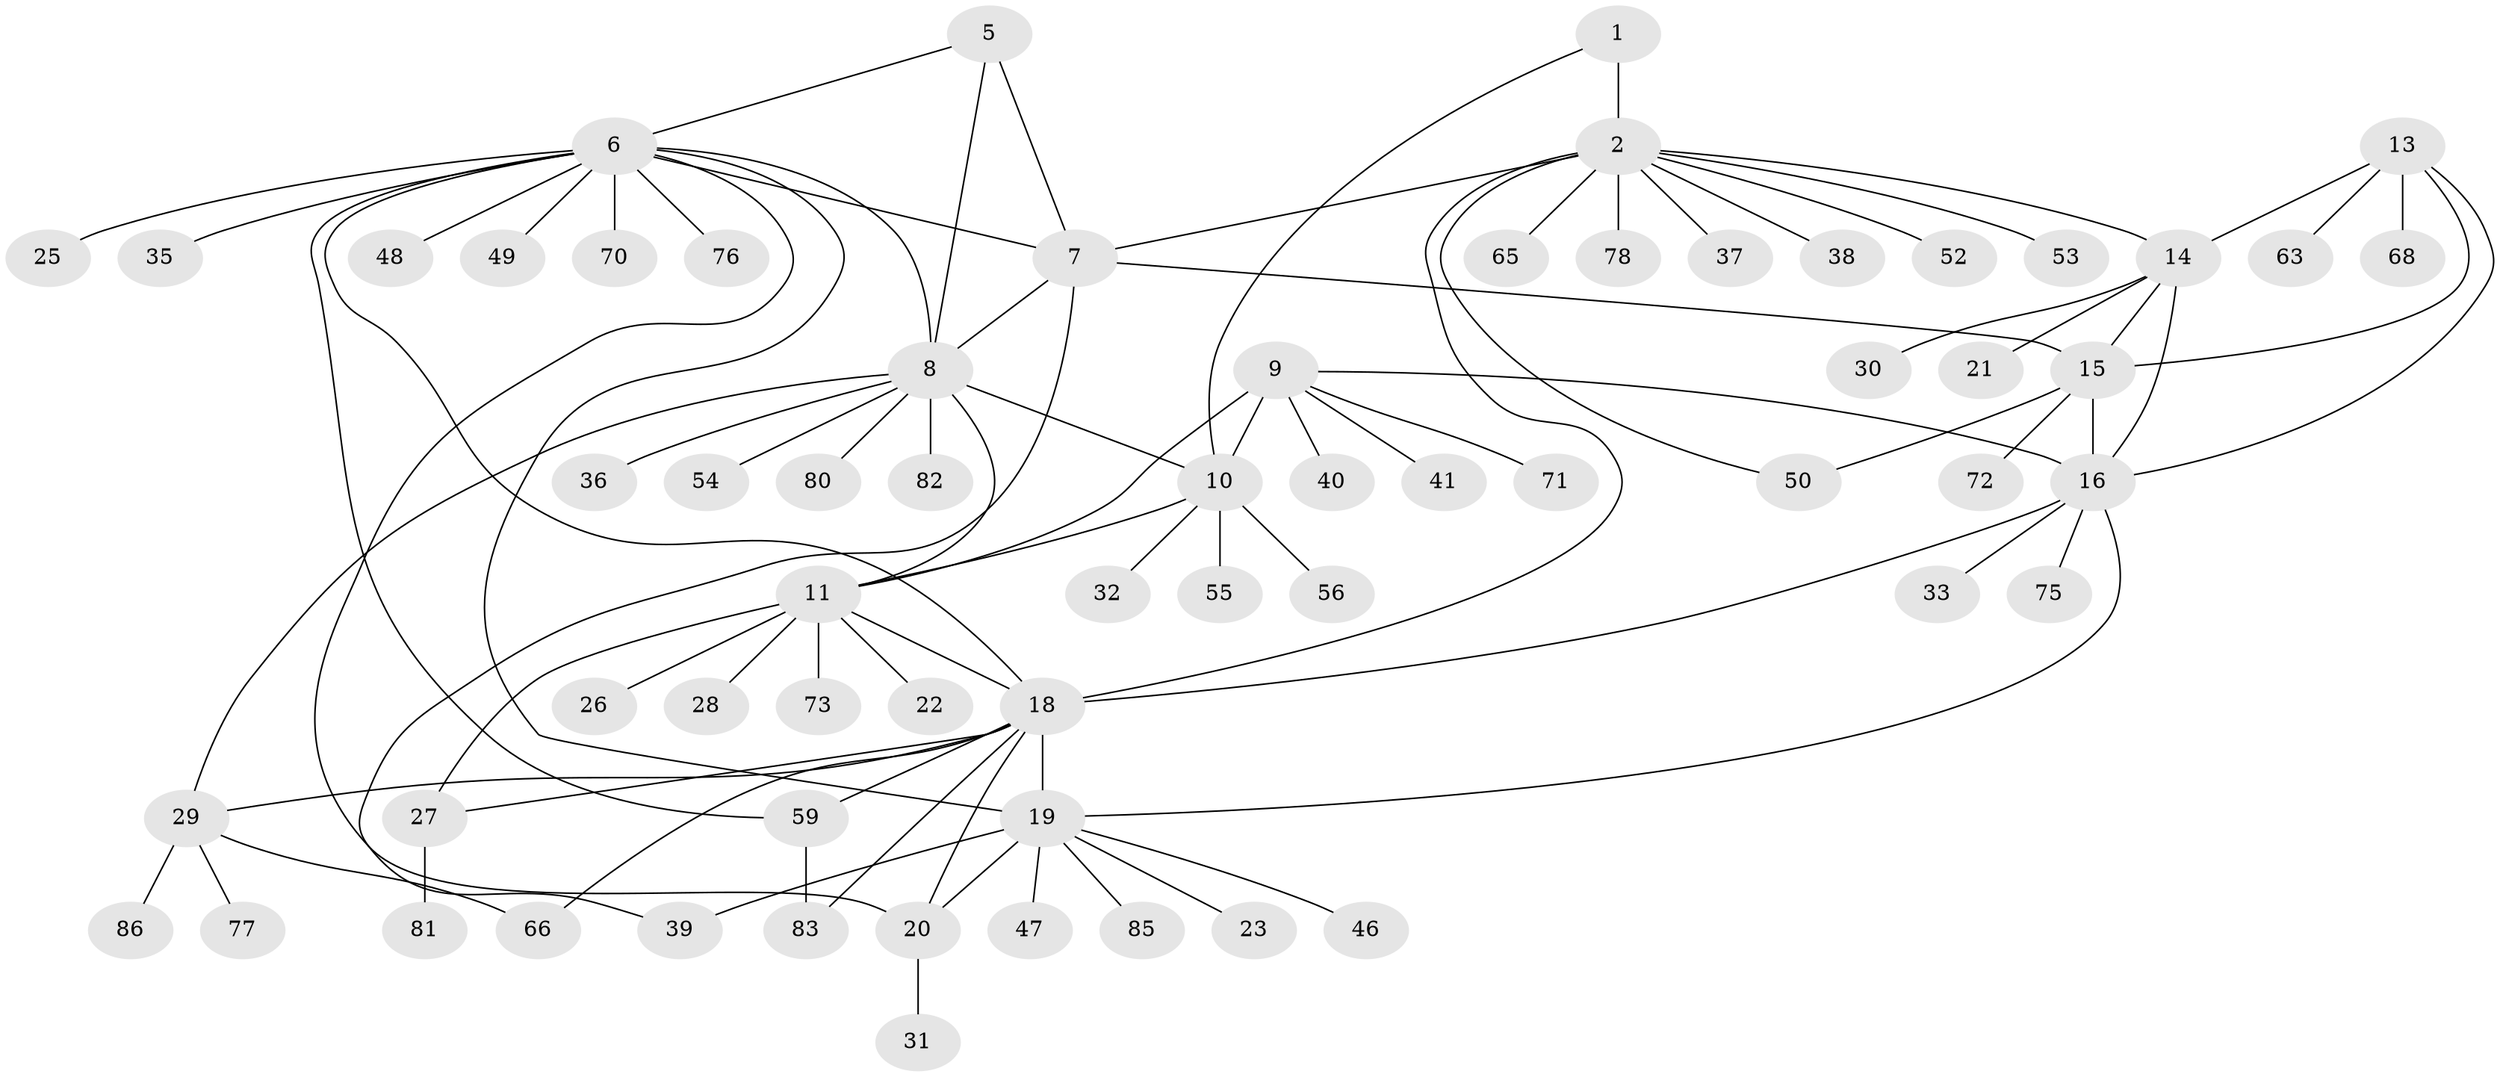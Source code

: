 // original degree distribution, {4: 0.011627906976744186, 9: 0.023255813953488372, 7: 0.03488372093023256, 3: 0.08139534883720931, 6: 0.03488372093023256, 10: 0.03488372093023256, 11: 0.011627906976744186, 5: 0.03488372093023256, 8: 0.023255813953488372, 1: 0.5348837209302325, 2: 0.1744186046511628}
// Generated by graph-tools (version 1.1) at 2025/11/02/27/25 16:11:36]
// undirected, 64 vertices, 88 edges
graph export_dot {
graph [start="1"]
  node [color=gray90,style=filled];
  1 [super="+4"];
  2 [super="+3"];
  5;
  6 [super="+17"];
  7;
  8 [super="+84"];
  9 [super="+12"];
  10 [super="+61"];
  11 [super="+58"];
  13 [super="+45"];
  14;
  15 [super="+24"];
  16 [super="+34"];
  18 [super="+44"];
  19 [super="+62"];
  20 [super="+60"];
  21;
  22;
  23;
  25;
  26 [super="+42"];
  27;
  28;
  29 [super="+79"];
  30 [super="+51"];
  31;
  32;
  33 [super="+74"];
  35;
  36;
  37 [super="+43"];
  38;
  39 [super="+69"];
  40 [super="+57"];
  41 [super="+67"];
  46 [super="+64"];
  47;
  48;
  49;
  50;
  52;
  53;
  54;
  55;
  56;
  59;
  63;
  65;
  66;
  68;
  70;
  71;
  72;
  73;
  75;
  76;
  77;
  78;
  80;
  81;
  82;
  83;
  85;
  86;
  1 -- 2 [weight=4];
  1 -- 10;
  2 -- 7;
  2 -- 18;
  2 -- 37;
  2 -- 38;
  2 -- 50;
  2 -- 53;
  2 -- 65;
  2 -- 52;
  2 -- 14;
  2 -- 78;
  5 -- 6;
  5 -- 7;
  5 -- 8;
  6 -- 7;
  6 -- 8;
  6 -- 35;
  6 -- 59;
  6 -- 76;
  6 -- 70;
  6 -- 48;
  6 -- 49;
  6 -- 18;
  6 -- 19;
  6 -- 20;
  6 -- 25;
  7 -- 8;
  7 -- 15;
  7 -- 39;
  8 -- 10;
  8 -- 29;
  8 -- 36;
  8 -- 54;
  8 -- 80;
  8 -- 82;
  8 -- 11;
  9 -- 10 [weight=2];
  9 -- 11 [weight=2];
  9 -- 16;
  9 -- 71;
  9 -- 40;
  9 -- 41;
  10 -- 11;
  10 -- 32;
  10 -- 55;
  10 -- 56;
  11 -- 18;
  11 -- 22;
  11 -- 26;
  11 -- 27;
  11 -- 28;
  11 -- 73;
  13 -- 14;
  13 -- 15;
  13 -- 16;
  13 -- 68;
  13 -- 63;
  14 -- 15;
  14 -- 16;
  14 -- 21;
  14 -- 30;
  15 -- 16;
  15 -- 72;
  15 -- 50;
  16 -- 19;
  16 -- 33;
  16 -- 75;
  16 -- 18;
  18 -- 19;
  18 -- 20;
  18 -- 27;
  18 -- 29;
  18 -- 59;
  18 -- 66;
  18 -- 83;
  19 -- 20;
  19 -- 23;
  19 -- 39;
  19 -- 46;
  19 -- 47;
  19 -- 85;
  20 -- 31;
  27 -- 81;
  29 -- 77;
  29 -- 86;
  29 -- 66;
  59 -- 83;
}
